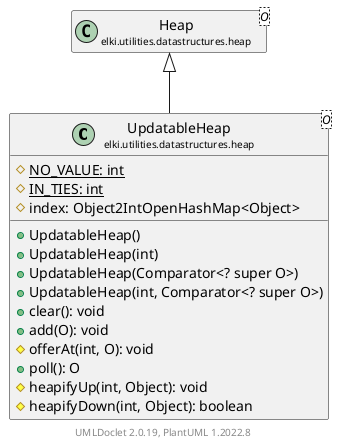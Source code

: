@startuml
    remove .*\.(Instance|Par|Parameterizer|Factory)$
    set namespaceSeparator none
    hide empty fields
    hide empty methods

    class "<size:14>UpdatableHeap\n<size:10>elki.utilities.datastructures.heap" as elki.utilities.datastructures.heap.UpdatableHeap<O> [[UpdatableHeap.html]] {
        {static} #NO_VALUE: int
        {static} #IN_TIES: int
        #index: Object2IntOpenHashMap<Object>
        +UpdatableHeap()
        +UpdatableHeap(int)
        +UpdatableHeap(Comparator<? super O>)
        +UpdatableHeap(int, Comparator<? super O>)
        +clear(): void
        +add(O): void
        #offerAt(int, O): void
        +poll(): O
        #heapifyUp(int, Object): void
        #heapifyDown(int, Object): boolean
    }

    class "<size:14>Heap\n<size:10>elki.utilities.datastructures.heap" as elki.utilities.datastructures.heap.Heap<O> [[Heap.html]]

    elki.utilities.datastructures.heap.Heap <|-- elki.utilities.datastructures.heap.UpdatableHeap

    center footer UMLDoclet 2.0.19, PlantUML 1.2022.8
@enduml
